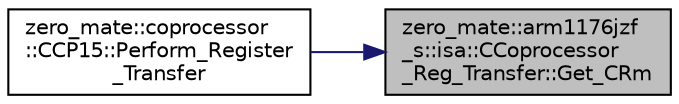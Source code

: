 digraph "zero_mate::arm1176jzf_s::isa::CCoprocessor_Reg_Transfer::Get_CRm"
{
 // LATEX_PDF_SIZE
  bgcolor="transparent";
  edge [fontname="Helvetica",fontsize="10",labelfontname="Helvetica",labelfontsize="10"];
  node [fontname="Helvetica",fontsize="10",shape=record];
  rankdir="RL";
  Node1 [label="zero_mate::arm1176jzf\l_s::isa::CCoprocessor\l_Reg_Transfer::Get_CRm",height=0.2,width=0.4,color="black", fillcolor="grey75", style="filled", fontcolor="black",tooltip=" "];
  Node1 -> Node2 [dir="back",color="midnightblue",fontsize="10",style="solid",fontname="Helvetica"];
  Node2 [label="zero_mate::coprocessor\l::CCP15::Perform_Register\l_Transfer",height=0.2,width=0.4,color="black",URL="$classzero__mate_1_1coprocessor_1_1CCP15.html#aa6e5433a8d6dd2203585c7cf9696a85e",tooltip=" "];
}

